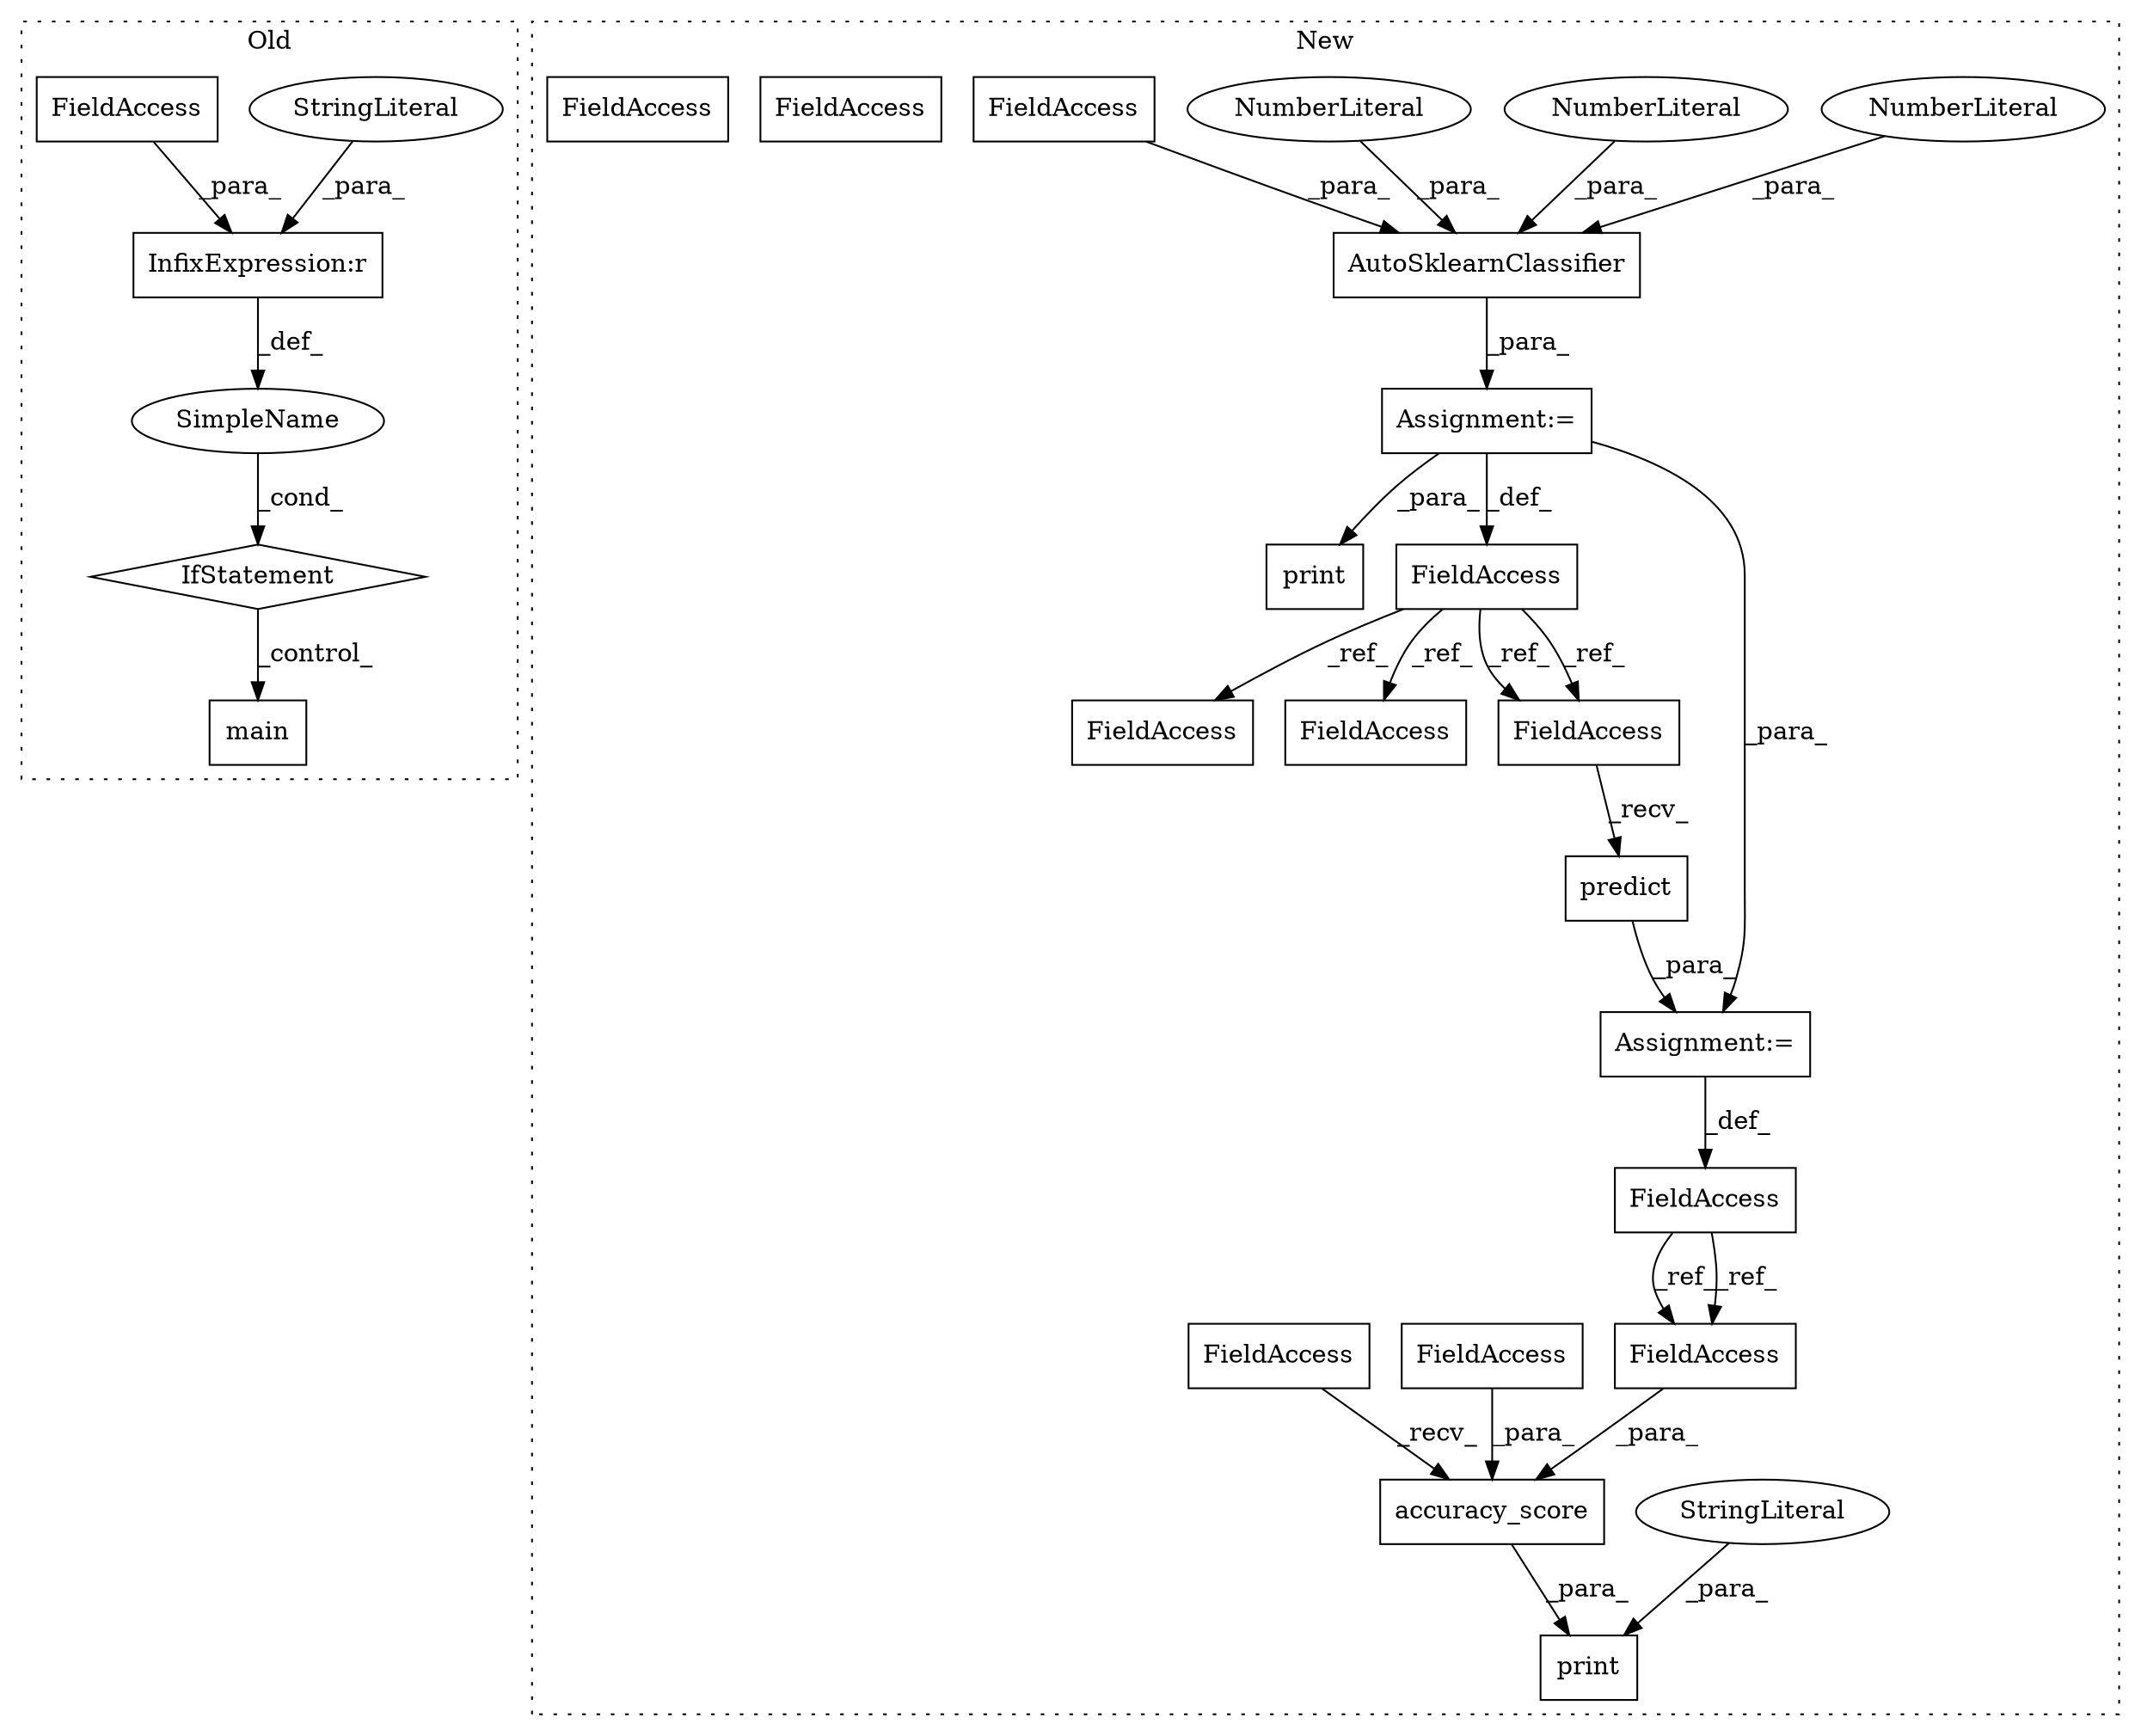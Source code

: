 digraph G {
subgraph cluster0 {
1 [label="main" a="32" s="1905" l="6" shape="box"];
3 [label="IfStatement" a="25" s="1869,1895" l="4,2" shape="diamond"];
4 [label="SimpleName" a="42" s="" l="" shape="ellipse"];
6 [label="InfixExpression:r" a="27" s="1881" l="4" shape="box"];
7 [label="StringLiteral" a="45" s="1885" l="10" shape="ellipse"];
8 [label="FieldAccess" a="22" s="1873" l="8" shape="box"];
label = "Old";
style="dotted";
}
subgraph cluster1 {
2 [label="print" a="32" s="1271,1344" l="6,1" shape="box"];
5 [label="StringLiteral" a="45" s="1277" l="16" shape="ellipse"];
9 [label="AutoSklearnClassifier" a="32" s="905,1050" l="22,1" shape="box"];
10 [label="NumberLiteral" a="34" s="931" l="2" shape="ellipse"];
11 [label="NumberLiteral" a="34" s="927" l="3" shape="ellipse"];
12 [label="print" a="32" s="1232,1264" l="6,1" shape="box"];
13 [label="NumberLiteral" a="34" s="1049" l="1" shape="ellipse"];
14 [label="FieldAccess" a="22" s="1024" l="24" shape="box"];
15 [label="FieldAccess" a="22" s="1192" l="11" shape="box"];
16 [label="FieldAccess" a="22" s="1332" l="11" shape="box"];
17 [label="FieldAccess" a="22" s="871" l="6" shape="box"];
18 [label="FieldAccess" a="22" s="1204" l="6" shape="box"];
19 [label="FieldAccess" a="22" s="1238" l="6" shape="box"];
20 [label="FieldAccess" a="22" s="1165" l="6" shape="box"];
21 [label="accuracy_score" a="32" s="1310,1343" l="15,1" shape="box"];
22 [label="FieldAccess" a="22" s="1325" l="6" shape="box"];
23 [label="FieldAccess" a="22" s="1294" l="7" shape="box"];
24 [label="predict" a="32" s="1211,1225" l="8,1" shape="box"];
25 [label="Assignment:=" a="7" s="1203" l="1" shape="box"];
26 [label="Assignment:=" a="7" s="877" l="1" shape="box"];
27 [label="FieldAccess" a="22" s="1204" l="6" shape="box"];
28 [label="FieldAccess" a="22" s="1332" l="11" shape="box"];
label = "New";
style="dotted";
}
3 -> 1 [label="_control_"];
4 -> 3 [label="_cond_"];
5 -> 2 [label="_para_"];
6 -> 4 [label="_def_"];
7 -> 6 [label="_para_"];
8 -> 6 [label="_para_"];
9 -> 26 [label="_para_"];
10 -> 9 [label="_para_"];
11 -> 9 [label="_para_"];
13 -> 9 [label="_para_"];
14 -> 9 [label="_para_"];
15 -> 28 [label="_ref_"];
15 -> 28 [label="_ref_"];
17 -> 27 [label="_ref_"];
17 -> 27 [label="_ref_"];
17 -> 20 [label="_ref_"];
17 -> 19 [label="_ref_"];
21 -> 2 [label="_para_"];
22 -> 21 [label="_para_"];
23 -> 21 [label="_recv_"];
24 -> 25 [label="_para_"];
25 -> 15 [label="_def_"];
26 -> 25 [label="_para_"];
26 -> 17 [label="_def_"];
26 -> 12 [label="_para_"];
27 -> 24 [label="_recv_"];
28 -> 21 [label="_para_"];
}